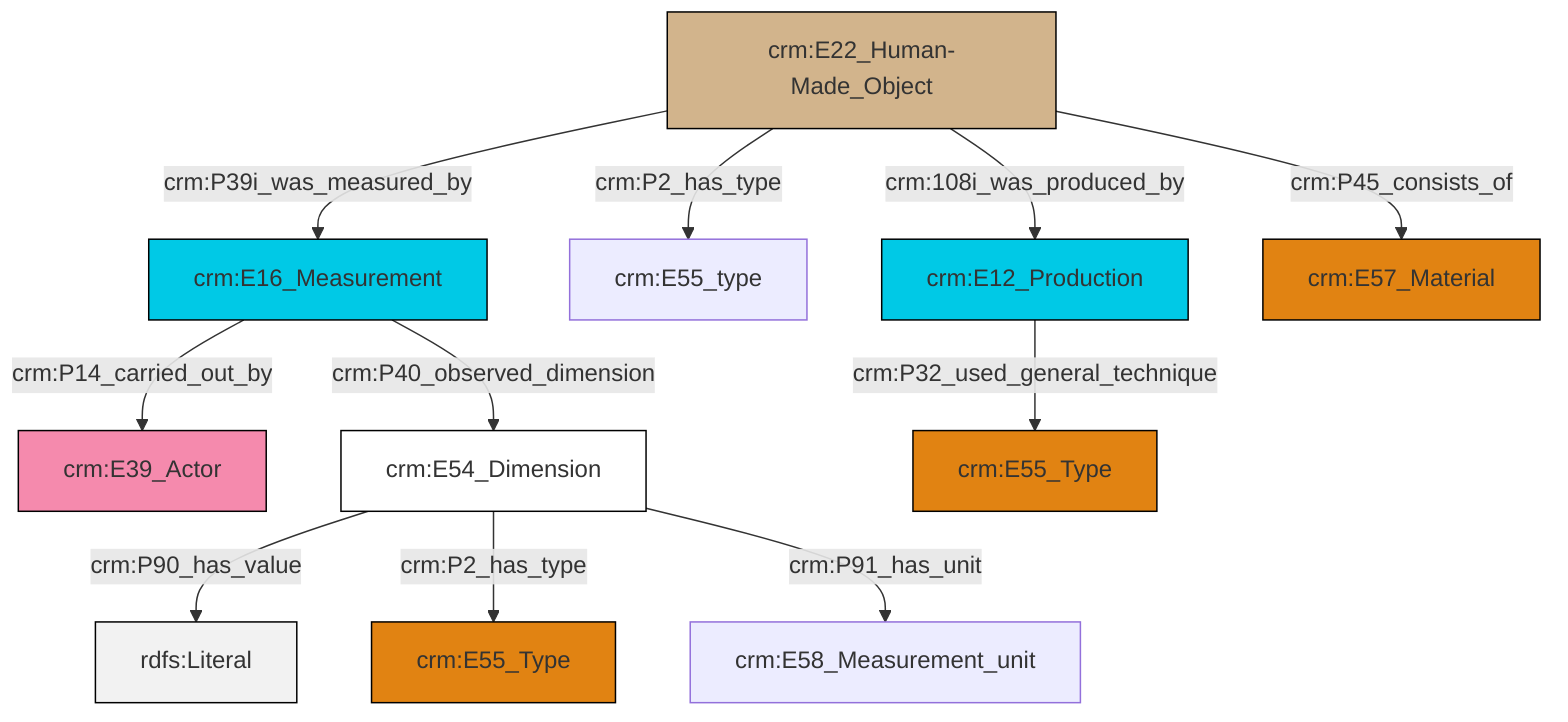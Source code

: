 graph TD
classDef Literal fill:#f2f2f2,stroke:#000000;
classDef CRM_Entity fill:#FFFFFF,stroke:#000000;
classDef Temporal_Entity fill:#00C9E6, stroke:#000000;
classDef Type fill:#E18312, stroke:#000000;
classDef Time-Span fill:#2C9C91, stroke:#000000;
classDef Appellation fill:#FFEB7F, stroke:#000000;
classDef Place fill:#008836, stroke:#000000;
classDef Persistent_Item fill:#B266B2, stroke:#000000;
classDef Conceptual_Object fill:#FFD700, stroke:#000000;
classDef Physical_Thing fill:#D2B48C, stroke:#000000;
classDef Actor fill:#f58aad, stroke:#000000;
classDef PC_Classes fill:#4ce600, stroke:#000000;
classDef Multi fill:#cccccc,stroke:#000000;

0["crm:E16_Measurement"]:::Temporal_Entity -->|crm:P14_carried_out_by| 1["crm:E39_Actor"]:::Actor
2["crm:E54_Dimension"]:::CRM_Entity -->|crm:P90_has_value| 3[rdfs:Literal]:::Literal
4["crm:E22_Human-Made_Object"]:::Physical_Thing -->|crm:108i_was_produced_by| 8["crm:E12_Production"]:::Temporal_Entity
2["crm:E54_Dimension"]:::CRM_Entity -->|crm:P2_has_type| 9["crm:E55_Type"]:::Type
2["crm:E54_Dimension"]:::CRM_Entity -->|crm:P91_has_unit| 11["crm:E58_Measurement_unit"]:::Default
0["crm:E16_Measurement"]:::Temporal_Entity -->|crm:P40_observed_dimension| 2["crm:E54_Dimension"]:::CRM_Entity
4["crm:E22_Human-Made_Object"]:::Physical_Thing -->|crm:P45_consists_of| 16["crm:E57_Material"]:::Type
4["crm:E22_Human-Made_Object"]:::Physical_Thing -->|crm:P39i_was_measured_by| 0["crm:E16_Measurement"]:::Temporal_Entity
4["crm:E22_Human-Made_Object"]:::Physical_Thing -->|crm:P2_has_type| 6["crm:E55_type"]:::Default
8["crm:E12_Production"]:::Temporal_Entity -->|crm:P32_used_general_technique| 12["crm:E55_Type"]:::Type